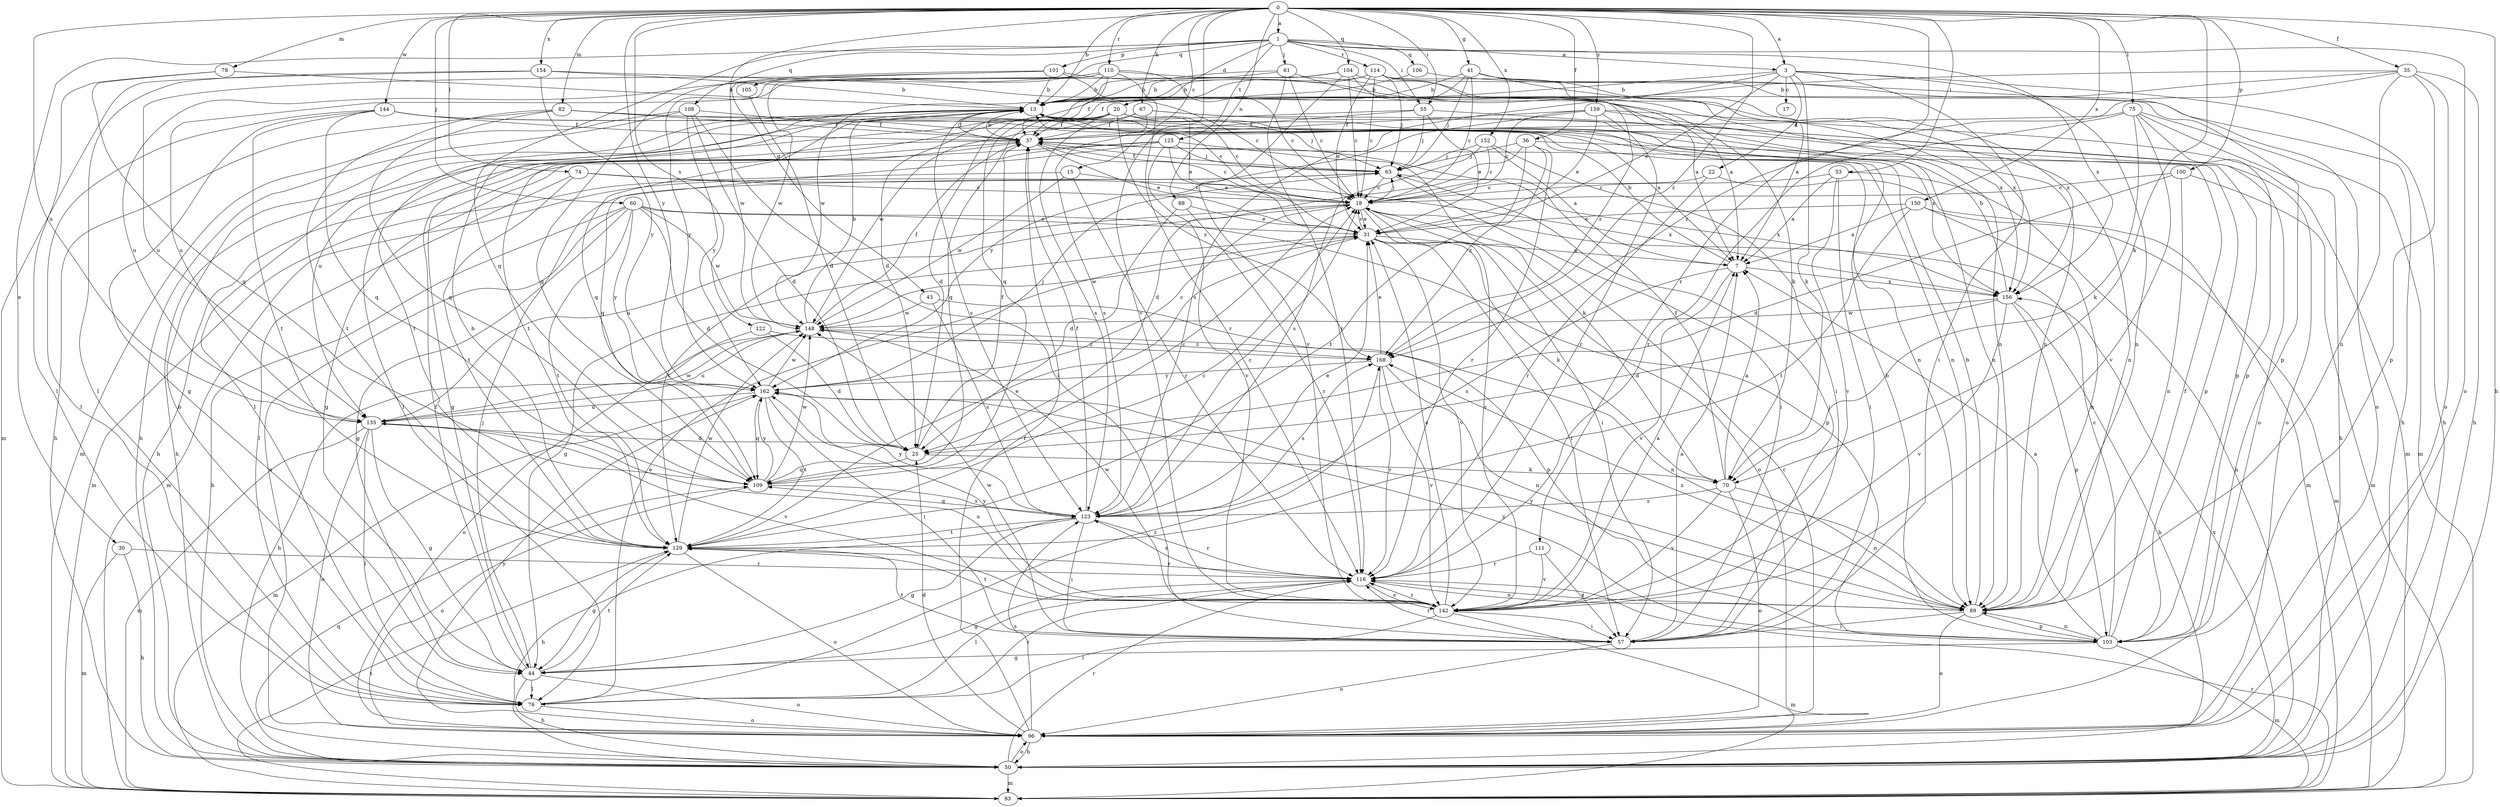 strict digraph  {
0;
1;
3;
7;
13;
15;
17;
18;
20;
22;
25;
30;
31;
35;
36;
37;
41;
43;
44;
50;
53;
55;
57;
60;
61;
63;
67;
70;
74;
75;
76;
78;
82;
83;
88;
89;
96;
100;
101;
103;
104;
105;
106;
108;
109;
110;
111;
114;
116;
122;
123;
125;
129;
135;
142;
144;
148;
150;
152;
154;
156;
159;
162;
168;
0 -> 1  [label=a];
0 -> 3  [label=a];
0 -> 13  [label=b];
0 -> 15  [label=c];
0 -> 35  [label=f];
0 -> 36  [label=f];
0 -> 41  [label=g];
0 -> 43  [label=g];
0 -> 50  [label=h];
0 -> 53  [label=i];
0 -> 55  [label=i];
0 -> 60  [label=j];
0 -> 67  [label=k];
0 -> 70  [label=k];
0 -> 74  [label=l];
0 -> 75  [label=l];
0 -> 78  [label=m];
0 -> 82  [label=m];
0 -> 88  [label=n];
0 -> 100  [label=p];
0 -> 104  [label=q];
0 -> 110  [label=r];
0 -> 111  [label=r];
0 -> 122  [label=s];
0 -> 135  [label=u];
0 -> 142  [label=v];
0 -> 144  [label=w];
0 -> 150  [label=x];
0 -> 152  [label=x];
0 -> 154  [label=x];
0 -> 159  [label=y];
0 -> 162  [label=y];
0 -> 168  [label=z];
1 -> 3  [label=a];
1 -> 20  [label=d];
1 -> 30  [label=e];
1 -> 55  [label=i];
1 -> 61  [label=j];
1 -> 96  [label=o];
1 -> 101  [label=p];
1 -> 105  [label=q];
1 -> 106  [label=q];
1 -> 108  [label=q];
1 -> 109  [label=q];
1 -> 114  [label=r];
1 -> 125  [label=t];
1 -> 156  [label=x];
3 -> 13  [label=b];
3 -> 17  [label=c];
3 -> 22  [label=d];
3 -> 31  [label=e];
3 -> 50  [label=h];
3 -> 57  [label=i];
3 -> 70  [label=k];
3 -> 89  [label=n];
3 -> 123  [label=s];
7 -> 13  [label=b];
7 -> 123  [label=s];
7 -> 142  [label=v];
7 -> 156  [label=x];
13 -> 37  [label=f];
13 -> 76  [label=l];
13 -> 103  [label=p];
13 -> 109  [label=q];
13 -> 123  [label=s];
13 -> 129  [label=t];
15 -> 18  [label=c];
15 -> 83  [label=m];
15 -> 116  [label=r];
15 -> 148  [label=w];
18 -> 31  [label=e];
18 -> 57  [label=i];
18 -> 63  [label=j];
18 -> 96  [label=o];
18 -> 129  [label=t];
18 -> 135  [label=u];
18 -> 142  [label=v];
20 -> 7  [label=a];
20 -> 18  [label=c];
20 -> 25  [label=d];
20 -> 31  [label=e];
20 -> 37  [label=f];
20 -> 63  [label=j];
20 -> 76  [label=l];
20 -> 123  [label=s];
20 -> 129  [label=t];
20 -> 135  [label=u];
20 -> 168  [label=z];
22 -> 18  [label=c];
22 -> 83  [label=m];
22 -> 116  [label=r];
25 -> 37  [label=f];
25 -> 70  [label=k];
25 -> 109  [label=q];
30 -> 50  [label=h];
30 -> 83  [label=m];
30 -> 116  [label=r];
31 -> 7  [label=a];
31 -> 18  [label=c];
31 -> 44  [label=g];
31 -> 57  [label=i];
31 -> 70  [label=k];
31 -> 142  [label=v];
31 -> 148  [label=w];
35 -> 13  [label=b];
35 -> 37  [label=f];
35 -> 50  [label=h];
35 -> 89  [label=n];
35 -> 96  [label=o];
35 -> 103  [label=p];
35 -> 168  [label=z];
36 -> 25  [label=d];
36 -> 63  [label=j];
36 -> 103  [label=p];
36 -> 116  [label=r];
36 -> 129  [label=t];
36 -> 168  [label=z];
37 -> 13  [label=b];
37 -> 18  [label=c];
37 -> 31  [label=e];
37 -> 44  [label=g];
37 -> 50  [label=h];
37 -> 63  [label=j];
41 -> 7  [label=a];
41 -> 13  [label=b];
41 -> 18  [label=c];
41 -> 63  [label=j];
41 -> 96  [label=o];
41 -> 109  [label=q];
41 -> 156  [label=x];
43 -> 103  [label=p];
43 -> 123  [label=s];
43 -> 148  [label=w];
44 -> 37  [label=f];
44 -> 50  [label=h];
44 -> 63  [label=j];
44 -> 76  [label=l];
44 -> 96  [label=o];
44 -> 129  [label=t];
50 -> 83  [label=m];
50 -> 96  [label=o];
50 -> 109  [label=q];
50 -> 116  [label=r];
50 -> 156  [label=x];
53 -> 7  [label=a];
53 -> 18  [label=c];
53 -> 50  [label=h];
53 -> 57  [label=i];
53 -> 142  [label=v];
55 -> 31  [label=e];
55 -> 37  [label=f];
55 -> 63  [label=j];
55 -> 96  [label=o];
55 -> 148  [label=w];
57 -> 7  [label=a];
57 -> 63  [label=j];
57 -> 96  [label=o];
57 -> 116  [label=r];
57 -> 129  [label=t];
57 -> 148  [label=w];
60 -> 25  [label=d];
60 -> 31  [label=e];
60 -> 44  [label=g];
60 -> 50  [label=h];
60 -> 96  [label=o];
60 -> 103  [label=p];
60 -> 129  [label=t];
60 -> 148  [label=w];
60 -> 162  [label=y];
61 -> 7  [label=a];
61 -> 13  [label=b];
61 -> 18  [label=c];
61 -> 116  [label=r];
61 -> 148  [label=w];
63 -> 18  [label=c];
63 -> 37  [label=f];
63 -> 57  [label=i];
63 -> 83  [label=m];
63 -> 156  [label=x];
67 -> 37  [label=f];
67 -> 89  [label=n];
67 -> 96  [label=o];
67 -> 109  [label=q];
67 -> 123  [label=s];
70 -> 7  [label=a];
70 -> 37  [label=f];
70 -> 89  [label=n];
70 -> 96  [label=o];
70 -> 123  [label=s];
70 -> 142  [label=v];
74 -> 18  [label=c];
74 -> 76  [label=l];
74 -> 129  [label=t];
74 -> 156  [label=x];
75 -> 37  [label=f];
75 -> 50  [label=h];
75 -> 70  [label=k];
75 -> 83  [label=m];
75 -> 103  [label=p];
75 -> 116  [label=r];
75 -> 142  [label=v];
76 -> 13  [label=b];
76 -> 31  [label=e];
76 -> 96  [label=o];
76 -> 116  [label=r];
76 -> 168  [label=z];
78 -> 13  [label=b];
78 -> 76  [label=l];
78 -> 109  [label=q];
82 -> 37  [label=f];
82 -> 50  [label=h];
82 -> 89  [label=n];
82 -> 109  [label=q];
82 -> 129  [label=t];
82 -> 156  [label=x];
83 -> 116  [label=r];
83 -> 129  [label=t];
88 -> 25  [label=d];
88 -> 31  [label=e];
88 -> 116  [label=r];
89 -> 13  [label=b];
89 -> 57  [label=i];
89 -> 96  [label=o];
89 -> 103  [label=p];
89 -> 116  [label=r];
89 -> 162  [label=y];
89 -> 168  [label=z];
96 -> 18  [label=c];
96 -> 25  [label=d];
96 -> 37  [label=f];
96 -> 50  [label=h];
96 -> 123  [label=s];
96 -> 162  [label=y];
100 -> 18  [label=c];
100 -> 25  [label=d];
100 -> 83  [label=m];
100 -> 89  [label=n];
101 -> 13  [label=b];
101 -> 18  [label=c];
101 -> 70  [label=k];
101 -> 109  [label=q];
101 -> 135  [label=u];
101 -> 148  [label=w];
103 -> 7  [label=a];
103 -> 13  [label=b];
103 -> 18  [label=c];
103 -> 37  [label=f];
103 -> 44  [label=g];
103 -> 83  [label=m];
103 -> 89  [label=n];
103 -> 162  [label=y];
104 -> 7  [label=a];
104 -> 13  [label=b];
104 -> 18  [label=c];
104 -> 135  [label=u];
104 -> 142  [label=v];
104 -> 156  [label=x];
105 -> 25  [label=d];
106 -> 13  [label=b];
106 -> 50  [label=h];
108 -> 25  [label=d];
108 -> 37  [label=f];
108 -> 50  [label=h];
108 -> 57  [label=i];
108 -> 83  [label=m];
108 -> 162  [label=y];
109 -> 18  [label=c];
109 -> 96  [label=o];
109 -> 123  [label=s];
109 -> 148  [label=w];
109 -> 162  [label=y];
110 -> 13  [label=b];
110 -> 18  [label=c];
110 -> 37  [label=f];
110 -> 89  [label=n];
110 -> 116  [label=r];
110 -> 135  [label=u];
110 -> 148  [label=w];
110 -> 162  [label=y];
111 -> 57  [label=i];
111 -> 116  [label=r];
111 -> 142  [label=v];
114 -> 13  [label=b];
114 -> 18  [label=c];
114 -> 25  [label=d];
114 -> 31  [label=e];
114 -> 63  [label=j];
114 -> 103  [label=p];
114 -> 156  [label=x];
114 -> 168  [label=z];
116 -> 44  [label=g];
116 -> 76  [label=l];
116 -> 89  [label=n];
116 -> 123  [label=s];
116 -> 142  [label=v];
122 -> 25  [label=d];
122 -> 96  [label=o];
122 -> 168  [label=z];
123 -> 18  [label=c];
123 -> 31  [label=e];
123 -> 37  [label=f];
123 -> 44  [label=g];
123 -> 50  [label=h];
123 -> 57  [label=i];
123 -> 109  [label=q];
123 -> 116  [label=r];
123 -> 129  [label=t];
123 -> 162  [label=y];
123 -> 168  [label=z];
125 -> 31  [label=e];
125 -> 44  [label=g];
125 -> 50  [label=h];
125 -> 63  [label=j];
125 -> 70  [label=k];
125 -> 109  [label=q];
125 -> 142  [label=v];
129 -> 13  [label=b];
129 -> 18  [label=c];
129 -> 31  [label=e];
129 -> 44  [label=g];
129 -> 96  [label=o];
129 -> 116  [label=r];
129 -> 148  [label=w];
135 -> 25  [label=d];
135 -> 44  [label=g];
135 -> 76  [label=l];
135 -> 83  [label=m];
135 -> 96  [label=o];
135 -> 142  [label=v];
135 -> 148  [label=w];
142 -> 7  [label=a];
142 -> 31  [label=e];
142 -> 57  [label=i];
142 -> 76  [label=l];
142 -> 83  [label=m];
142 -> 116  [label=r];
142 -> 129  [label=t];
142 -> 135  [label=u];
142 -> 148  [label=w];
142 -> 162  [label=y];
144 -> 18  [label=c];
144 -> 37  [label=f];
144 -> 44  [label=g];
144 -> 76  [label=l];
144 -> 89  [label=n];
144 -> 109  [label=q];
144 -> 129  [label=t];
148 -> 13  [label=b];
148 -> 37  [label=f];
148 -> 50  [label=h];
148 -> 89  [label=n];
148 -> 135  [label=u];
148 -> 168  [label=z];
150 -> 7  [label=a];
150 -> 31  [label=e];
150 -> 83  [label=m];
150 -> 89  [label=n];
150 -> 129  [label=t];
152 -> 7  [label=a];
152 -> 18  [label=c];
152 -> 57  [label=i];
152 -> 63  [label=j];
152 -> 123  [label=s];
154 -> 13  [label=b];
154 -> 76  [label=l];
154 -> 83  [label=m];
154 -> 89  [label=n];
154 -> 162  [label=y];
156 -> 13  [label=b];
156 -> 25  [label=d];
156 -> 50  [label=h];
156 -> 103  [label=p];
156 -> 142  [label=v];
156 -> 148  [label=w];
159 -> 18  [label=c];
159 -> 31  [label=e];
159 -> 37  [label=f];
159 -> 83  [label=m];
159 -> 89  [label=n];
159 -> 116  [label=r];
159 -> 162  [label=y];
162 -> 18  [label=c];
162 -> 57  [label=i];
162 -> 63  [label=j];
162 -> 83  [label=m];
162 -> 109  [label=q];
162 -> 129  [label=t];
162 -> 135  [label=u];
162 -> 148  [label=w];
168 -> 31  [label=e];
168 -> 89  [label=n];
168 -> 116  [label=r];
168 -> 142  [label=v];
168 -> 162  [label=y];
}
